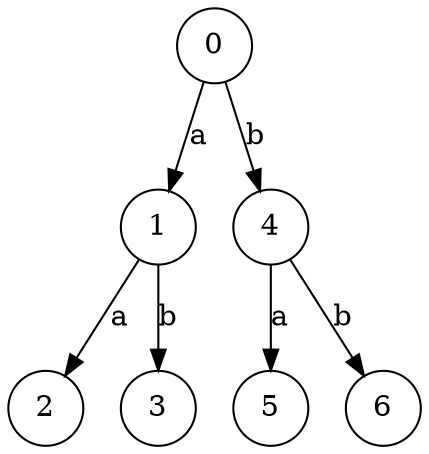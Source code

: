 digraph Tree {
	rankdir=TB;
	node [shape = circle];
0 -> 1[label = "a" ];
1 -> 2[label = "a" ];
1 -> 3[label = "b" ];
0 -> 4[label = "b" ];
4 -> 5[label = "a" ];
4 -> 6[label = "b" ];
}